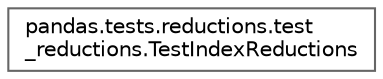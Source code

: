 digraph "Graphical Class Hierarchy"
{
 // LATEX_PDF_SIZE
  bgcolor="transparent";
  edge [fontname=Helvetica,fontsize=10,labelfontname=Helvetica,labelfontsize=10];
  node [fontname=Helvetica,fontsize=10,shape=box,height=0.2,width=0.4];
  rankdir="LR";
  Node0 [id="Node000000",label="pandas.tests.reductions.test\l_reductions.TestIndexReductions",height=0.2,width=0.4,color="grey40", fillcolor="white", style="filled",URL="$d2/dae/classpandas_1_1tests_1_1reductions_1_1test__reductions_1_1TestIndexReductions.html",tooltip=" "];
}
